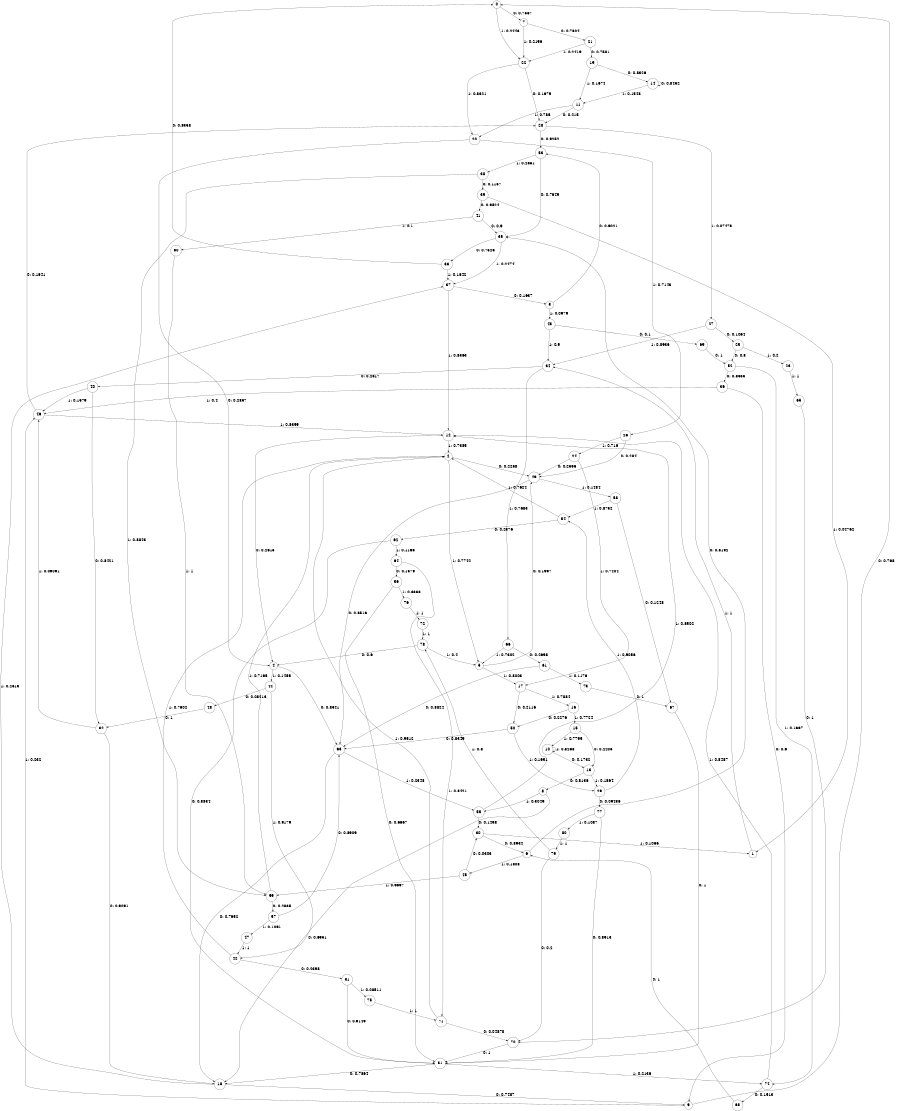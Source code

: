 digraph "ch11randomL9" {
size = "6,8.5";
ratio = "fill";
node [shape = circle];
node [fontsize = 24];
edge [fontsize = 24];
0 -> 7 [label = "0: 0.7557   "];
0 -> 22 [label = "1: 0.2443   "];
1 -> 34 [label = "1: 1        "];
2 -> 49 [label = "0: 0.2258   "];
2 -> 5 [label = "1: 0.7742   "];
3 -> 53 [label = "0: 0.9021   "];
3 -> 43 [label = "1: 0.0979   "];
4 -> 63 [label = "0: 0.8541   "];
4 -> 44 [label = "1: 0.1459   "];
5 -> 49 [label = "0: 0.1997   "];
5 -> 17 [label = "1: 0.8003   "];
6 -> 35 [label = "0: 0.8192   "];
6 -> 45 [label = "1: 0.1808   "];
7 -> 21 [label = "0: 0.7804   "];
7 -> 22 [label = "1: 0.2196   "];
8 -> 18 [label = "0: 0.6951   "];
8 -> 55 [label = "1: 0.3049   "];
9 -> 0 [label = "0: 0.768    "];
9 -> 46 [label = "1: 0.232    "];
10 -> 13 [label = "0: 0.1732   "];
10 -> 10 [label = "1: 0.8268   "];
11 -> 28 [label = "0: 0.215    "];
11 -> 20 [label = "1: 0.785    "];
12 -> 4 [label = "0: 0.2615   "];
12 -> 2 [label = "1: 0.7385   "];
13 -> 8 [label = "0: 0.8136   "];
13 -> 29 [label = "1: 0.1864   "];
14 -> 14 [label = "0: 0.8452   "];
14 -> 11 [label = "1: 0.1548   "];
15 -> 13 [label = "0: 0.2205   "];
15 -> 10 [label = "1: 0.7795   "];
16 -> 50 [label = "0: 0.2276   "];
16 -> 15 [label = "1: 0.7724   "];
17 -> 50 [label = "0: 0.2116   "];
17 -> 16 [label = "1: 0.7884   "];
18 -> 9 [label = "0: 0.7487   "];
18 -> 37 [label = "1: 0.2513   "];
19 -> 14 [label = "0: 0.8326   "];
19 -> 11 [label = "1: 0.1674   "];
20 -> 4 [label = "0: 0.2857   "];
20 -> 26 [label = "1: 0.7143   "];
21 -> 19 [label = "0: 0.7581   "];
21 -> 22 [label = "1: 0.2419   "];
22 -> 28 [label = "0: 0.1679   "];
22 -> 20 [label = "1: 0.8321   "];
23 -> 65 [label = "1: 1        "];
24 -> 49 [label = "0: 0.2596   "];
24 -> 17 [label = "1: 0.7404   "];
25 -> 52 [label = "0: 0.8      "];
25 -> 23 [label = "1: 0.2      "];
26 -> 49 [label = "0: 0.284    "];
26 -> 24 [label = "1: 0.716    "];
27 -> 25 [label = "0: 0.1064   "];
27 -> 34 [label = "1: 0.8936   "];
28 -> 53 [label = "0: 0.9252   "];
28 -> 27 [label = "1: 0.07478  "];
29 -> 77 [label = "0: 0.09436  "];
29 -> 54 [label = "1: 0.9056   "];
30 -> 6 [label = "0: 0.8934   "];
30 -> 1 [label = "1: 0.1066   "];
31 -> 51 [label = "0: 0.9149   "];
31 -> 75 [label = "1: 0.08511  "];
32 -> 18 [label = "0: 0.9091   "];
32 -> 46 [label = "1: 0.09091  "];
33 -> 0 [label = "0: 0.8358   "];
33 -> 37 [label = "1: 0.1642   "];
34 -> 40 [label = "0: 0.2317   "];
34 -> 66 [label = "1: 0.7683   "];
35 -> 33 [label = "0: 0.7526   "];
35 -> 37 [label = "1: 0.2474   "];
36 -> 9 [label = "0: 0.6      "];
36 -> 46 [label = "1: 0.4      "];
37 -> 3 [label = "0: 0.1637   "];
37 -> 12 [label = "1: 0.8363   "];
38 -> 39 [label = "0: 0.1157   "];
38 -> 59 [label = "1: 0.8843   "];
39 -> 41 [label = "0: 0.9524   "];
39 -> 1 [label = "1: 0.04762  "];
40 -> 32 [label = "0: 0.8421   "];
40 -> 46 [label = "1: 0.1579   "];
41 -> 35 [label = "0: 0.9      "];
41 -> 60 [label = "1: 0.1      "];
42 -> 31 [label = "0: 0.2398   "];
42 -> 2 [label = "1: 0.7602   "];
43 -> 69 [label = "0: 0.1      "];
43 -> 34 [label = "1: 0.9      "];
44 -> 48 [label = "0: 0.08213  "];
44 -> 42 [label = "1: 0.9179   "];
45 -> 30 [label = "0: 0.0303   "];
45 -> 59 [label = "1: 0.9697   "];
46 -> 28 [label = "0: 0.1641   "];
46 -> 12 [label = "1: 0.8359   "];
47 -> 42 [label = "1: 1        "];
48 -> 32 [label = "0: 1        "];
49 -> 63 [label = "0: 0.8516   "];
49 -> 58 [label = "1: 0.1484   "];
50 -> 63 [label = "0: 0.8349   "];
50 -> 29 [label = "1: 0.1651   "];
51 -> 18 [label = "0: 0.7864   "];
51 -> 74 [label = "1: 0.2136   "];
52 -> 36 [label = "0: 0.8333   "];
52 -> 74 [label = "1: 0.1667   "];
53 -> 35 [label = "0: 0.7649   "];
53 -> 38 [label = "1: 0.2351   "];
54 -> 62 [label = "0: 0.2376   "];
54 -> 2 [label = "1: 0.7624   "];
55 -> 30 [label = "0: 0.1498   "];
55 -> 12 [label = "1: 0.8502   "];
56 -> 51 [label = "0: 0.6667   "];
56 -> 76 [label = "1: 0.3333   "];
57 -> 63 [label = "0: 0.8909   "];
57 -> 47 [label = "1: 0.1091   "];
58 -> 67 [label = "0: 0.1248   "];
58 -> 54 [label = "1: 0.8752   "];
59 -> 57 [label = "0: 0.2835   "];
59 -> 2 [label = "1: 0.7165   "];
60 -> 59 [label = "1: 1        "];
61 -> 63 [label = "0: 0.8824   "];
61 -> 73 [label = "1: 0.1176   "];
62 -> 51 [label = "0: 0.8834   "];
62 -> 64 [label = "1: 0.1166   "];
63 -> 18 [label = "0: 0.7652   "];
63 -> 55 [label = "1: 0.2348   "];
64 -> 56 [label = "0: 0.1579   "];
64 -> 71 [label = "1: 0.8421   "];
65 -> 70 [label = "0: 1        "];
66 -> 61 [label = "0: 0.2698   "];
66 -> 5 [label = "1: 0.7302   "];
67 -> 51 [label = "0: 1        "];
68 -> 6 [label = "0: 1        "];
69 -> 52 [label = "0: 1        "];
70 -> 51 [label = "0: 1        "];
71 -> 70 [label = "0: 0.04878  "];
71 -> 2 [label = "1: 0.9512   "];
72 -> 78 [label = "1: 1        "];
73 -> 67 [label = "0: 1        "];
74 -> 68 [label = "0: 0.1513   "];
74 -> 12 [label = "1: 0.8487   "];
75 -> 71 [label = "1: 1        "];
76 -> 72 [label = "1: 1        "];
77 -> 51 [label = "0: 0.8913   "];
77 -> 80 [label = "1: 0.1087   "];
78 -> 4 [label = "0: 0.6      "];
78 -> 5 [label = "1: 0.4      "];
79 -> 70 [label = "0: 0.2      "];
79 -> 78 [label = "1: 0.8      "];
80 -> 79 [label = "1: 1        "];
}